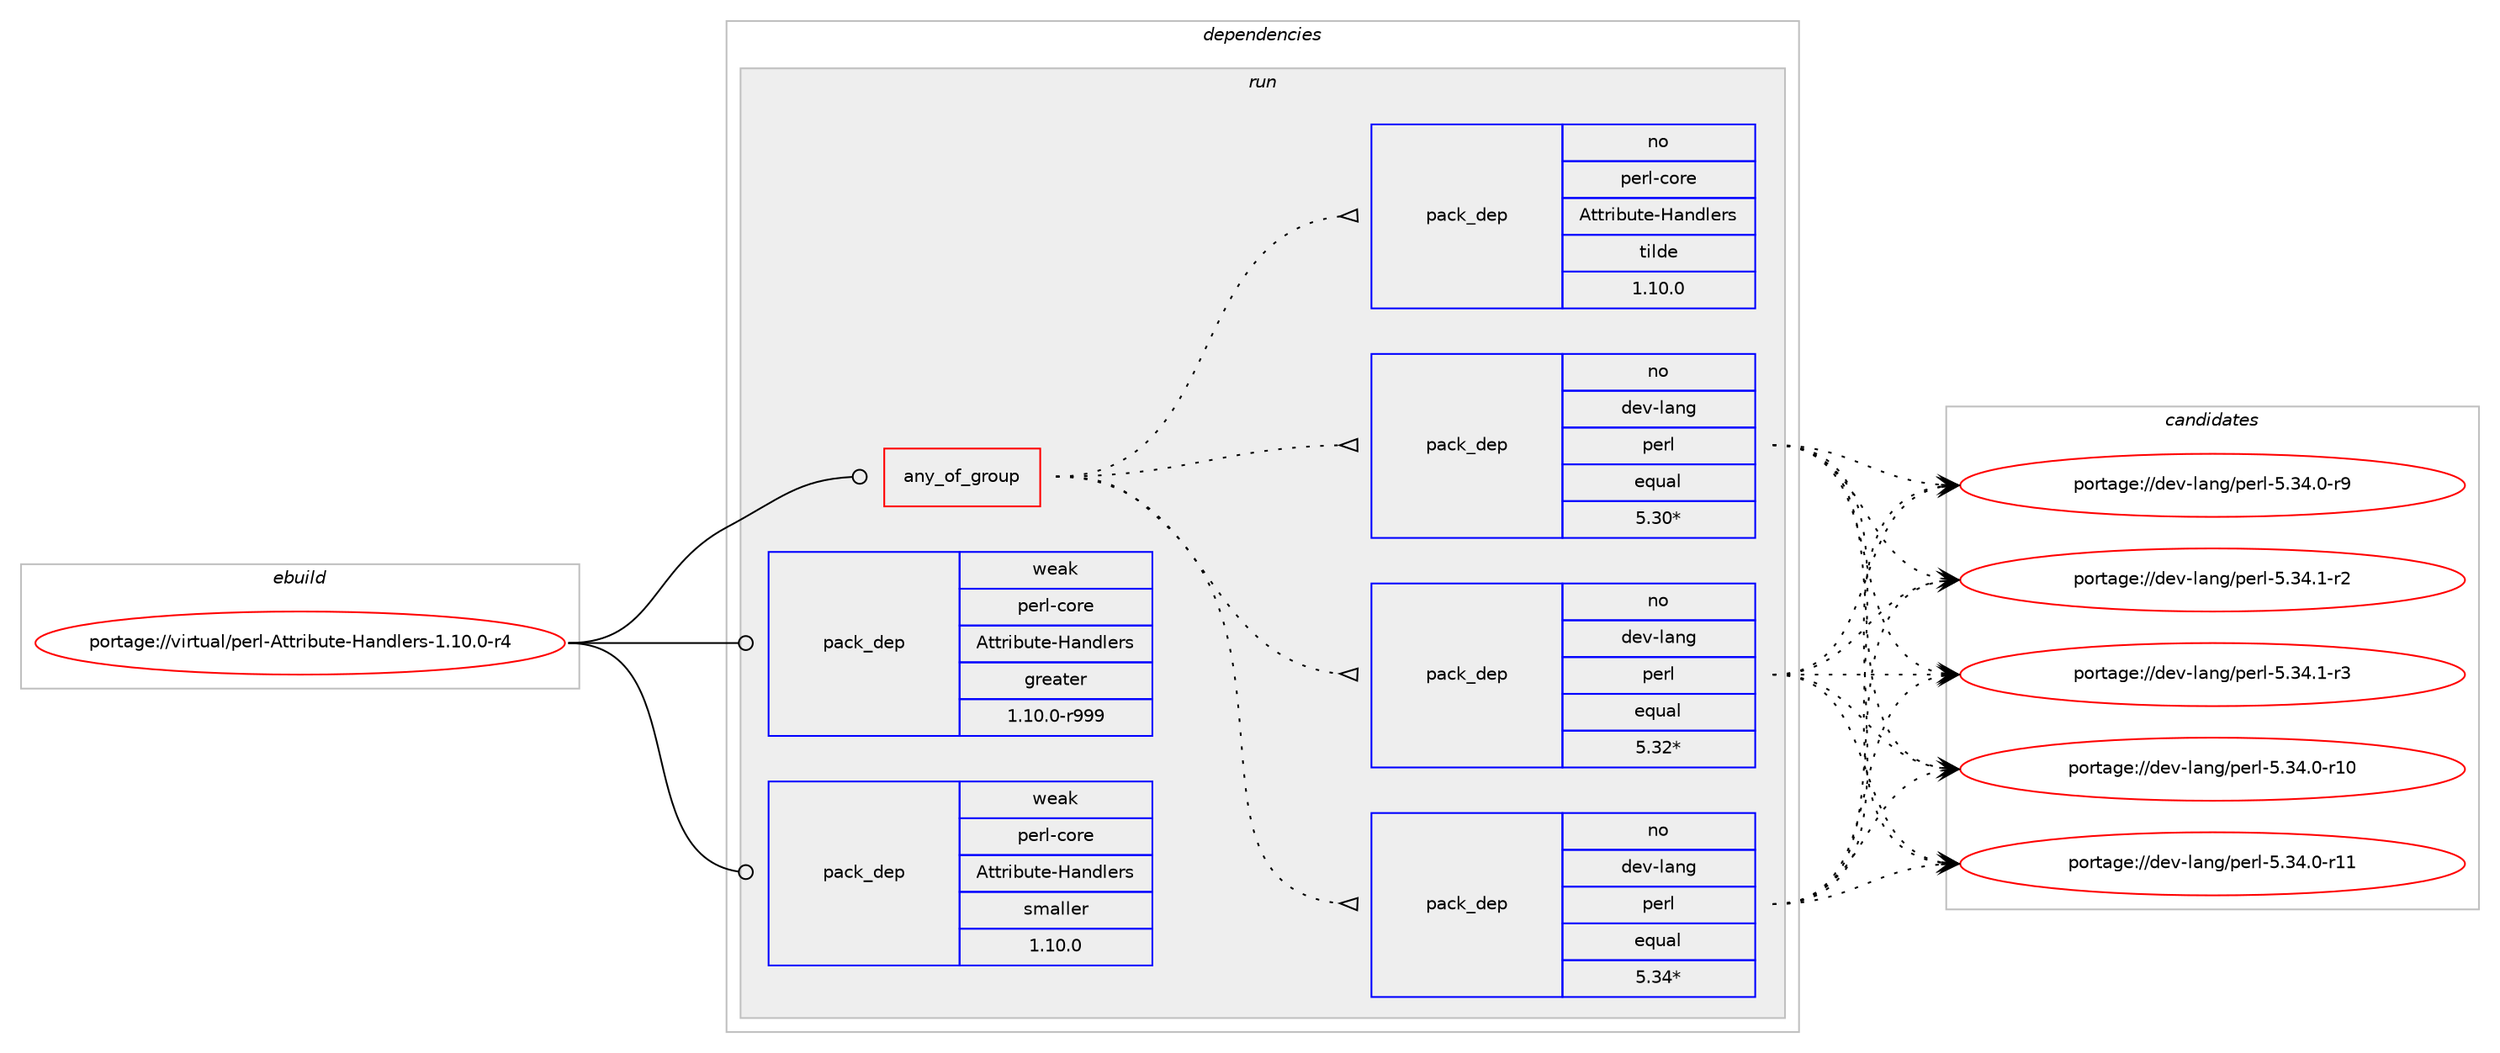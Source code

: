digraph prolog {

# *************
# Graph options
# *************

newrank=true;
concentrate=true;
compound=true;
graph [rankdir=LR,fontname=Helvetica,fontsize=10,ranksep=1.5];#, ranksep=2.5, nodesep=0.2];
edge  [arrowhead=vee];
node  [fontname=Helvetica,fontsize=10];

# **********
# The ebuild
# **********

subgraph cluster_leftcol {
color=gray;
rank=same;
label=<<i>ebuild</i>>;
id [label="portage://virtual/perl-Attribute-Handlers-1.10.0-r4", color=red, width=4, href="../virtual/perl-Attribute-Handlers-1.10.0-r4.svg"];
}

# ****************
# The dependencies
# ****************

subgraph cluster_midcol {
color=gray;
label=<<i>dependencies</i>>;
subgraph cluster_compile {
fillcolor="#eeeeee";
style=filled;
label=<<i>compile</i>>;
}
subgraph cluster_compileandrun {
fillcolor="#eeeeee";
style=filled;
label=<<i>compile and run</i>>;
}
subgraph cluster_run {
fillcolor="#eeeeee";
style=filled;
label=<<i>run</i>>;
subgraph any8 {
dependency1688 [label=<<TABLE BORDER="0" CELLBORDER="1" CELLSPACING="0" CELLPADDING="4"><TR><TD CELLPADDING="10">any_of_group</TD></TR></TABLE>>, shape=none, color=red];subgraph pack1202 {
dependency1689 [label=<<TABLE BORDER="0" CELLBORDER="1" CELLSPACING="0" CELLPADDING="4" WIDTH="220"><TR><TD ROWSPAN="6" CELLPADDING="30">pack_dep</TD></TR><TR><TD WIDTH="110">no</TD></TR><TR><TD>dev-lang</TD></TR><TR><TD>perl</TD></TR><TR><TD>equal</TD></TR><TR><TD>5.34*</TD></TR></TABLE>>, shape=none, color=blue];
}
dependency1688:e -> dependency1689:w [weight=20,style="dotted",arrowhead="oinv"];
subgraph pack1203 {
dependency1690 [label=<<TABLE BORDER="0" CELLBORDER="1" CELLSPACING="0" CELLPADDING="4" WIDTH="220"><TR><TD ROWSPAN="6" CELLPADDING="30">pack_dep</TD></TR><TR><TD WIDTH="110">no</TD></TR><TR><TD>dev-lang</TD></TR><TR><TD>perl</TD></TR><TR><TD>equal</TD></TR><TR><TD>5.32*</TD></TR></TABLE>>, shape=none, color=blue];
}
dependency1688:e -> dependency1690:w [weight=20,style="dotted",arrowhead="oinv"];
subgraph pack1204 {
dependency1691 [label=<<TABLE BORDER="0" CELLBORDER="1" CELLSPACING="0" CELLPADDING="4" WIDTH="220"><TR><TD ROWSPAN="6" CELLPADDING="30">pack_dep</TD></TR><TR><TD WIDTH="110">no</TD></TR><TR><TD>dev-lang</TD></TR><TR><TD>perl</TD></TR><TR><TD>equal</TD></TR><TR><TD>5.30*</TD></TR></TABLE>>, shape=none, color=blue];
}
dependency1688:e -> dependency1691:w [weight=20,style="dotted",arrowhead="oinv"];
subgraph pack1205 {
dependency1692 [label=<<TABLE BORDER="0" CELLBORDER="1" CELLSPACING="0" CELLPADDING="4" WIDTH="220"><TR><TD ROWSPAN="6" CELLPADDING="30">pack_dep</TD></TR><TR><TD WIDTH="110">no</TD></TR><TR><TD>perl-core</TD></TR><TR><TD>Attribute-Handlers</TD></TR><TR><TD>tilde</TD></TR><TR><TD>1.10.0</TD></TR></TABLE>>, shape=none, color=blue];
}
dependency1688:e -> dependency1692:w [weight=20,style="dotted",arrowhead="oinv"];
}
id:e -> dependency1688:w [weight=20,style="solid",arrowhead="odot"];
# *** BEGIN UNKNOWN DEPENDENCY TYPE (TODO) ***
# id -> package_dependency(portage://virtual/perl-Attribute-Handlers-1.10.0-r4,run,no,dev-lang,perl,none,[,,],any_same_slot,[])
# *** END UNKNOWN DEPENDENCY TYPE (TODO) ***

subgraph pack1206 {
dependency1693 [label=<<TABLE BORDER="0" CELLBORDER="1" CELLSPACING="0" CELLPADDING="4" WIDTH="220"><TR><TD ROWSPAN="6" CELLPADDING="30">pack_dep</TD></TR><TR><TD WIDTH="110">weak</TD></TR><TR><TD>perl-core</TD></TR><TR><TD>Attribute-Handlers</TD></TR><TR><TD>greater</TD></TR><TR><TD>1.10.0-r999</TD></TR></TABLE>>, shape=none, color=blue];
}
id:e -> dependency1693:w [weight=20,style="solid",arrowhead="odot"];
subgraph pack1207 {
dependency1694 [label=<<TABLE BORDER="0" CELLBORDER="1" CELLSPACING="0" CELLPADDING="4" WIDTH="220"><TR><TD ROWSPAN="6" CELLPADDING="30">pack_dep</TD></TR><TR><TD WIDTH="110">weak</TD></TR><TR><TD>perl-core</TD></TR><TR><TD>Attribute-Handlers</TD></TR><TR><TD>smaller</TD></TR><TR><TD>1.10.0</TD></TR></TABLE>>, shape=none, color=blue];
}
id:e -> dependency1694:w [weight=20,style="solid",arrowhead="odot"];
}
}

# **************
# The candidates
# **************

subgraph cluster_choices {
rank=same;
color=gray;
label=<<i>candidates</i>>;

subgraph choice1202 {
color=black;
nodesep=1;
choice10010111845108971101034711210111410845534651524648451144948 [label="portage://dev-lang/perl-5.34.0-r10", color=red, width=4,href="../dev-lang/perl-5.34.0-r10.svg"];
choice10010111845108971101034711210111410845534651524648451144949 [label="portage://dev-lang/perl-5.34.0-r11", color=red, width=4,href="../dev-lang/perl-5.34.0-r11.svg"];
choice100101118451089711010347112101114108455346515246484511457 [label="portage://dev-lang/perl-5.34.0-r9", color=red, width=4,href="../dev-lang/perl-5.34.0-r9.svg"];
choice100101118451089711010347112101114108455346515246494511450 [label="portage://dev-lang/perl-5.34.1-r2", color=red, width=4,href="../dev-lang/perl-5.34.1-r2.svg"];
choice100101118451089711010347112101114108455346515246494511451 [label="portage://dev-lang/perl-5.34.1-r3", color=red, width=4,href="../dev-lang/perl-5.34.1-r3.svg"];
dependency1689:e -> choice10010111845108971101034711210111410845534651524648451144948:w [style=dotted,weight="100"];
dependency1689:e -> choice10010111845108971101034711210111410845534651524648451144949:w [style=dotted,weight="100"];
dependency1689:e -> choice100101118451089711010347112101114108455346515246484511457:w [style=dotted,weight="100"];
dependency1689:e -> choice100101118451089711010347112101114108455346515246494511450:w [style=dotted,weight="100"];
dependency1689:e -> choice100101118451089711010347112101114108455346515246494511451:w [style=dotted,weight="100"];
}
subgraph choice1203 {
color=black;
nodesep=1;
choice10010111845108971101034711210111410845534651524648451144948 [label="portage://dev-lang/perl-5.34.0-r10", color=red, width=4,href="../dev-lang/perl-5.34.0-r10.svg"];
choice10010111845108971101034711210111410845534651524648451144949 [label="portage://dev-lang/perl-5.34.0-r11", color=red, width=4,href="../dev-lang/perl-5.34.0-r11.svg"];
choice100101118451089711010347112101114108455346515246484511457 [label="portage://dev-lang/perl-5.34.0-r9", color=red, width=4,href="../dev-lang/perl-5.34.0-r9.svg"];
choice100101118451089711010347112101114108455346515246494511450 [label="portage://dev-lang/perl-5.34.1-r2", color=red, width=4,href="../dev-lang/perl-5.34.1-r2.svg"];
choice100101118451089711010347112101114108455346515246494511451 [label="portage://dev-lang/perl-5.34.1-r3", color=red, width=4,href="../dev-lang/perl-5.34.1-r3.svg"];
dependency1690:e -> choice10010111845108971101034711210111410845534651524648451144948:w [style=dotted,weight="100"];
dependency1690:e -> choice10010111845108971101034711210111410845534651524648451144949:w [style=dotted,weight="100"];
dependency1690:e -> choice100101118451089711010347112101114108455346515246484511457:w [style=dotted,weight="100"];
dependency1690:e -> choice100101118451089711010347112101114108455346515246494511450:w [style=dotted,weight="100"];
dependency1690:e -> choice100101118451089711010347112101114108455346515246494511451:w [style=dotted,weight="100"];
}
subgraph choice1204 {
color=black;
nodesep=1;
choice10010111845108971101034711210111410845534651524648451144948 [label="portage://dev-lang/perl-5.34.0-r10", color=red, width=4,href="../dev-lang/perl-5.34.0-r10.svg"];
choice10010111845108971101034711210111410845534651524648451144949 [label="portage://dev-lang/perl-5.34.0-r11", color=red, width=4,href="../dev-lang/perl-5.34.0-r11.svg"];
choice100101118451089711010347112101114108455346515246484511457 [label="portage://dev-lang/perl-5.34.0-r9", color=red, width=4,href="../dev-lang/perl-5.34.0-r9.svg"];
choice100101118451089711010347112101114108455346515246494511450 [label="portage://dev-lang/perl-5.34.1-r2", color=red, width=4,href="../dev-lang/perl-5.34.1-r2.svg"];
choice100101118451089711010347112101114108455346515246494511451 [label="portage://dev-lang/perl-5.34.1-r3", color=red, width=4,href="../dev-lang/perl-5.34.1-r3.svg"];
dependency1691:e -> choice10010111845108971101034711210111410845534651524648451144948:w [style=dotted,weight="100"];
dependency1691:e -> choice10010111845108971101034711210111410845534651524648451144949:w [style=dotted,weight="100"];
dependency1691:e -> choice100101118451089711010347112101114108455346515246484511457:w [style=dotted,weight="100"];
dependency1691:e -> choice100101118451089711010347112101114108455346515246494511450:w [style=dotted,weight="100"];
dependency1691:e -> choice100101118451089711010347112101114108455346515246494511451:w [style=dotted,weight="100"];
}
subgraph choice1205 {
color=black;
nodesep=1;
}
subgraph choice1206 {
color=black;
nodesep=1;
}
subgraph choice1207 {
color=black;
nodesep=1;
}
}

}
